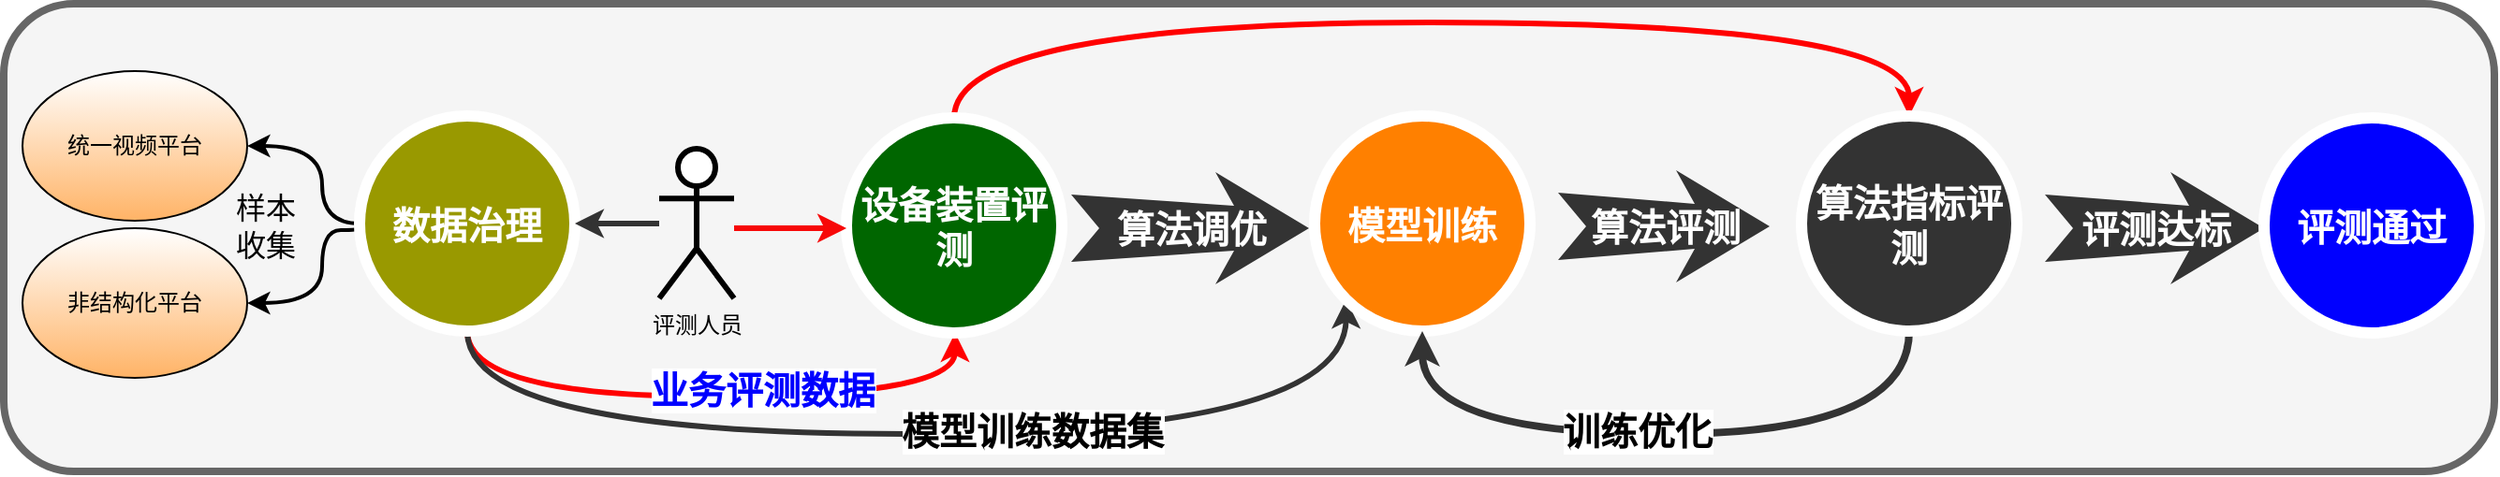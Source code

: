 <mxfile version="21.5.0" type="github">
  <diagram name="Page-1" id="12e1b939-464a-85fe-373e-61e167be1490">
    <mxGraphModel dx="1760" dy="1160" grid="1" gridSize="10" guides="1" tooltips="1" connect="1" arrows="1" fold="1" page="1" pageScale="1.5" pageWidth="1169" pageHeight="826" background="none" math="0" shadow="0">
      <root>
        <mxCell id="0" />
        <mxCell id="1" parent="0" />
        <mxCell id="60da8b9f42644d3a-17" value="" style="whiteSpace=wrap;html=1;rounded=1;shadow=0;strokeWidth=4;fontSize=20;align=center;fillColor=#f5f5f5;strokeColor=#666666;fontColor=#333333;" parent="1" vertex="1">
          <mxGeometry x="470" y="720" width="1330" height="250" as="geometry" />
        </mxCell>
        <mxCell id="jB-KWvpnfY8Uh8r2w3W6-16" style="edgeStyle=orthogonalEdgeStyle;orthogonalLoop=1;jettySize=auto;html=1;exitX=0.5;exitY=1;exitDx=0;exitDy=0;entryX=0.5;entryY=1;entryDx=0;entryDy=0;curved=1;strokeColor=#FF0000;strokeWidth=3;" edge="1" parent="1" source="60da8b9f42644d3a-8" target="60da8b9f42644d3a-22">
          <mxGeometry relative="1" as="geometry">
            <Array as="points">
              <mxPoint x="717" y="930" />
              <mxPoint x="978" y="930" />
              <mxPoint x="978" y="896" />
            </Array>
          </mxGeometry>
        </mxCell>
        <mxCell id="jB-KWvpnfY8Uh8r2w3W6-19" value="&lt;b&gt;&lt;font color=&quot;#0000ff&quot; style=&quot;font-size: 20px;&quot;&gt;业务评测数据&lt;/font&gt;&lt;/b&gt;" style="edgeLabel;html=1;align=center;verticalAlign=middle;resizable=0;points=[];" vertex="1" connectable="0" parent="jB-KWvpnfY8Uh8r2w3W6-16">
          <mxGeometry x="0.163" y="4" relative="1" as="geometry">
            <mxPoint as="offset" />
          </mxGeometry>
        </mxCell>
        <mxCell id="jB-KWvpnfY8Uh8r2w3W6-17" style="edgeStyle=orthogonalEdgeStyle;orthogonalLoop=1;jettySize=auto;html=1;exitX=0.5;exitY=1;exitDx=0;exitDy=0;entryX=0;entryY=1;entryDx=0;entryDy=0;curved=1;strokeColor=#333333;strokeWidth=3;" edge="1" parent="1" source="60da8b9f42644d3a-8" target="60da8b9f42644d3a-29">
          <mxGeometry relative="1" as="geometry">
            <Array as="points">
              <mxPoint x="717" y="950" />
              <mxPoint x="1187" y="950" />
            </Array>
          </mxGeometry>
        </mxCell>
        <mxCell id="jB-KWvpnfY8Uh8r2w3W6-18" value="&lt;font style=&quot;font-size: 20px;&quot;&gt;&lt;b&gt;模型训练数据集&lt;/b&gt;&lt;/font&gt;" style="edgeLabel;html=1;align=center;verticalAlign=middle;resizable=0;points=[];" vertex="1" connectable="0" parent="jB-KWvpnfY8Uh8r2w3W6-17">
          <mxGeometry x="0.195" y="2" relative="1" as="geometry">
            <mxPoint as="offset" />
          </mxGeometry>
        </mxCell>
        <mxCell id="jB-KWvpnfY8Uh8r2w3W6-24" style="edgeStyle=orthogonalEdgeStyle;orthogonalLoop=1;jettySize=auto;html=1;exitX=0;exitY=0.5;exitDx=0;exitDy=0;curved=1;entryX=1;entryY=0.5;entryDx=0;entryDy=0;strokeWidth=2;" edge="1" parent="1" source="60da8b9f42644d3a-8" target="jB-KWvpnfY8Uh8r2w3W6-22">
          <mxGeometry relative="1" as="geometry">
            <Array as="points">
              <mxPoint x="640" y="837" />
              <mxPoint x="640" y="796" />
            </Array>
          </mxGeometry>
        </mxCell>
        <mxCell id="jB-KWvpnfY8Uh8r2w3W6-25" style="edgeStyle=orthogonalEdgeStyle;orthogonalLoop=1;jettySize=auto;html=1;entryX=1;entryY=0.5;entryDx=0;entryDy=0;curved=1;strokeWidth=2;" edge="1" parent="1" target="jB-KWvpnfY8Uh8r2w3W6-23">
          <mxGeometry relative="1" as="geometry">
            <mxPoint x="660" y="840" as="sourcePoint" />
            <Array as="points">
              <mxPoint x="660" y="841" />
              <mxPoint x="640" y="841" />
              <mxPoint x="640" y="880" />
            </Array>
          </mxGeometry>
        </mxCell>
        <mxCell id="60da8b9f42644d3a-8" value="&lt;span style=&quot;font-size: 20px;&quot;&gt;&lt;font style=&quot;font-size: 20px;&quot;&gt;数据治理&lt;/font&gt;&lt;/span&gt;" style="ellipse;whiteSpace=wrap;html=1;rounded=0;shadow=0;strokeWidth=6;fontSize=20;align=center;fillColor=#999900;strokeColor=#FFFFFF;fontColor=#FFFFFF;fontStyle=1" parent="1" vertex="1">
          <mxGeometry x="660" y="780" width="115" height="115" as="geometry" />
        </mxCell>
        <mxCell id="jB-KWvpnfY8Uh8r2w3W6-14" style="edgeStyle=orthogonalEdgeStyle;orthogonalLoop=1;jettySize=auto;html=1;exitX=0.5;exitY=0;exitDx=0;exitDy=0;entryX=0.5;entryY=0;entryDx=0;entryDy=0;curved=1;strokeWidth=3;strokeColor=#FF0000;" edge="1" parent="1" source="60da8b9f42644d3a-22" target="60da8b9f42644d3a-36">
          <mxGeometry relative="1" as="geometry">
            <Array as="points">
              <mxPoint x="978" y="730" />
              <mxPoint x="1488" y="730" />
            </Array>
          </mxGeometry>
        </mxCell>
        <mxCell id="60da8b9f42644d3a-22" value="设备装置评测" style="ellipse;whiteSpace=wrap;html=1;rounded=0;shadow=0;strokeWidth=6;fontSize=20;align=center;fillColor=#006600;strokeColor=#FFFFFF;fontColor=#FFFFFF;fontStyle=1" parent="1" vertex="1">
          <mxGeometry x="920" y="781" width="115" height="115" as="geometry" />
        </mxCell>
        <mxCell id="60da8b9f42644d3a-23" value="算法调优" style="html=1;shadow=0;dashed=0;align=center;verticalAlign=middle;shape=mxgraph.arrows2.stylisedArrow;dy=0.6;dx=40;notch=15;feather=0.4;rounded=0;strokeWidth=1;fontSize=20;strokeColor=none;fillColor=#333333;fontColor=#FFFFFF;fontStyle=1" parent="1" vertex="1">
          <mxGeometry x="1040" y="810" width="127" height="60" as="geometry" />
        </mxCell>
        <mxCell id="60da8b9f42644d3a-29" value="模型训练" style="ellipse;whiteSpace=wrap;html=1;rounded=0;shadow=0;strokeWidth=6;fontSize=20;align=center;fillColor=#FF8000;strokeColor=#FFFFFF;fontColor=#FFFFFF;fontStyle=1" parent="1" vertex="1">
          <mxGeometry x="1170" y="780" width="115" height="115" as="geometry" />
        </mxCell>
        <mxCell id="60da8b9f42644d3a-30" value="算法评测" style="html=1;shadow=0;dashed=0;align=center;verticalAlign=middle;shape=mxgraph.arrows2.stylisedArrow;dy=0.6;dx=40;notch=15;feather=0.4;rounded=0;strokeWidth=1;fontSize=20;strokeColor=none;fillColor=#333333;fontColor=#FFFFFF;fontStyle=1" parent="1" vertex="1">
          <mxGeometry x="1300" y="809" width="113" height="60" as="geometry" />
        </mxCell>
        <mxCell id="jB-KWvpnfY8Uh8r2w3W6-4" style="edgeStyle=orthogonalEdgeStyle;orthogonalLoop=1;jettySize=auto;html=1;exitX=0.5;exitY=1;exitDx=0;exitDy=0;entryX=0.5;entryY=1;entryDx=0;entryDy=0;strokeColor=#333333;strokeWidth=4;curved=1;" edge="1" parent="1" source="60da8b9f42644d3a-36" target="60da8b9f42644d3a-29">
          <mxGeometry relative="1" as="geometry">
            <Array as="points">
              <mxPoint x="1487" y="950" />
              <mxPoint x="1227" y="950" />
            </Array>
          </mxGeometry>
        </mxCell>
        <mxCell id="jB-KWvpnfY8Uh8r2w3W6-15" value="&lt;font style=&quot;font-size: 20px;&quot;&gt;&lt;b&gt;训练优化&lt;/b&gt;&lt;/font&gt;" style="edgeLabel;html=1;align=center;verticalAlign=middle;resizable=0;points=[];" vertex="1" connectable="0" parent="jB-KWvpnfY8Uh8r2w3W6-4">
          <mxGeometry x="0.085" y="-2" relative="1" as="geometry">
            <mxPoint as="offset" />
          </mxGeometry>
        </mxCell>
        <mxCell id="60da8b9f42644d3a-36" value="算法指标评测" style="ellipse;whiteSpace=wrap;html=1;rounded=0;shadow=0;strokeWidth=6;fontSize=20;align=center;fillColor=#333333;strokeColor=#FFFFFF;fontColor=#FFFFFF;fontStyle=1" parent="1" vertex="1">
          <mxGeometry x="1430" y="780" width="115" height="115" as="geometry" />
        </mxCell>
        <mxCell id="60da8b9f42644d3a-37" value="评测达标" style="html=1;shadow=0;dashed=0;align=center;verticalAlign=middle;shape=mxgraph.arrows2.stylisedArrow;dy=0.6;dx=40;notch=15;feather=0.4;rounded=0;strokeWidth=1;fontSize=20;strokeColor=none;fillColor=#333333;fontColor=#FFFFFF;fontStyle=1" parent="1" vertex="1">
          <mxGeometry x="1560" y="810" width="117" height="60" as="geometry" />
        </mxCell>
        <mxCell id="60da8b9f42644d3a-38" value="&lt;b&gt;评测通过&lt;/b&gt;" style="ellipse;whiteSpace=wrap;html=1;rounded=0;shadow=0;strokeWidth=6;fontSize=20;align=center;fillColor=#0000FF;strokeColor=#FFFFFF;fontColor=#FFFFFF;" parent="1" vertex="1">
          <mxGeometry x="1677" y="781" width="115" height="115" as="geometry" />
        </mxCell>
        <mxCell id="jB-KWvpnfY8Uh8r2w3W6-11" style="edgeStyle=orthogonalEdgeStyle;rounded=0;orthogonalLoop=1;jettySize=auto;html=1;strokeWidth=3;strokeColor=#f70808;" edge="1" parent="1" source="jB-KWvpnfY8Uh8r2w3W6-10" target="60da8b9f42644d3a-22">
          <mxGeometry relative="1" as="geometry">
            <Array as="points">
              <mxPoint x="870" y="840" />
              <mxPoint x="870" y="840" />
            </Array>
          </mxGeometry>
        </mxCell>
        <mxCell id="jB-KWvpnfY8Uh8r2w3W6-13" style="edgeStyle=orthogonalEdgeStyle;rounded=0;orthogonalLoop=1;jettySize=auto;html=1;entryX=1;entryY=0.5;entryDx=0;entryDy=0;strokeWidth=3;strokeColor=#333333;" edge="1" parent="1" source="jB-KWvpnfY8Uh8r2w3W6-10" target="60da8b9f42644d3a-8">
          <mxGeometry relative="1" as="geometry" />
        </mxCell>
        <mxCell id="jB-KWvpnfY8Uh8r2w3W6-10" value="评测人员" style="shape=umlActor;verticalLabelPosition=bottom;verticalAlign=top;html=1;outlineConnect=0;strokeWidth=3;" vertex="1" parent="1">
          <mxGeometry x="820" y="797.5" width="40" height="80" as="geometry" />
        </mxCell>
        <mxCell id="jB-KWvpnfY8Uh8r2w3W6-22" value="统一视频平台" style="ellipse;whiteSpace=wrap;html=1;gradientColor=#FFB366;" vertex="1" parent="1">
          <mxGeometry x="480" y="756" width="120" height="80" as="geometry" />
        </mxCell>
        <mxCell id="jB-KWvpnfY8Uh8r2w3W6-23" value="非结构化平台" style="ellipse;whiteSpace=wrap;html=1;gradientColor=#FFB366;" vertex="1" parent="1">
          <mxGeometry x="480" y="840" width="120" height="80" as="geometry" />
        </mxCell>
        <mxCell id="jB-KWvpnfY8Uh8r2w3W6-26" value="&lt;font style=&quot;font-size: 16px;&quot;&gt;样本收集&lt;/font&gt;" style="text;html=1;strokeColor=none;fillColor=none;align=center;verticalAlign=middle;whiteSpace=wrap;rounded=0;" vertex="1" parent="1">
          <mxGeometry x="590" y="824" width="40" height="30" as="geometry" />
        </mxCell>
      </root>
    </mxGraphModel>
  </diagram>
</mxfile>

